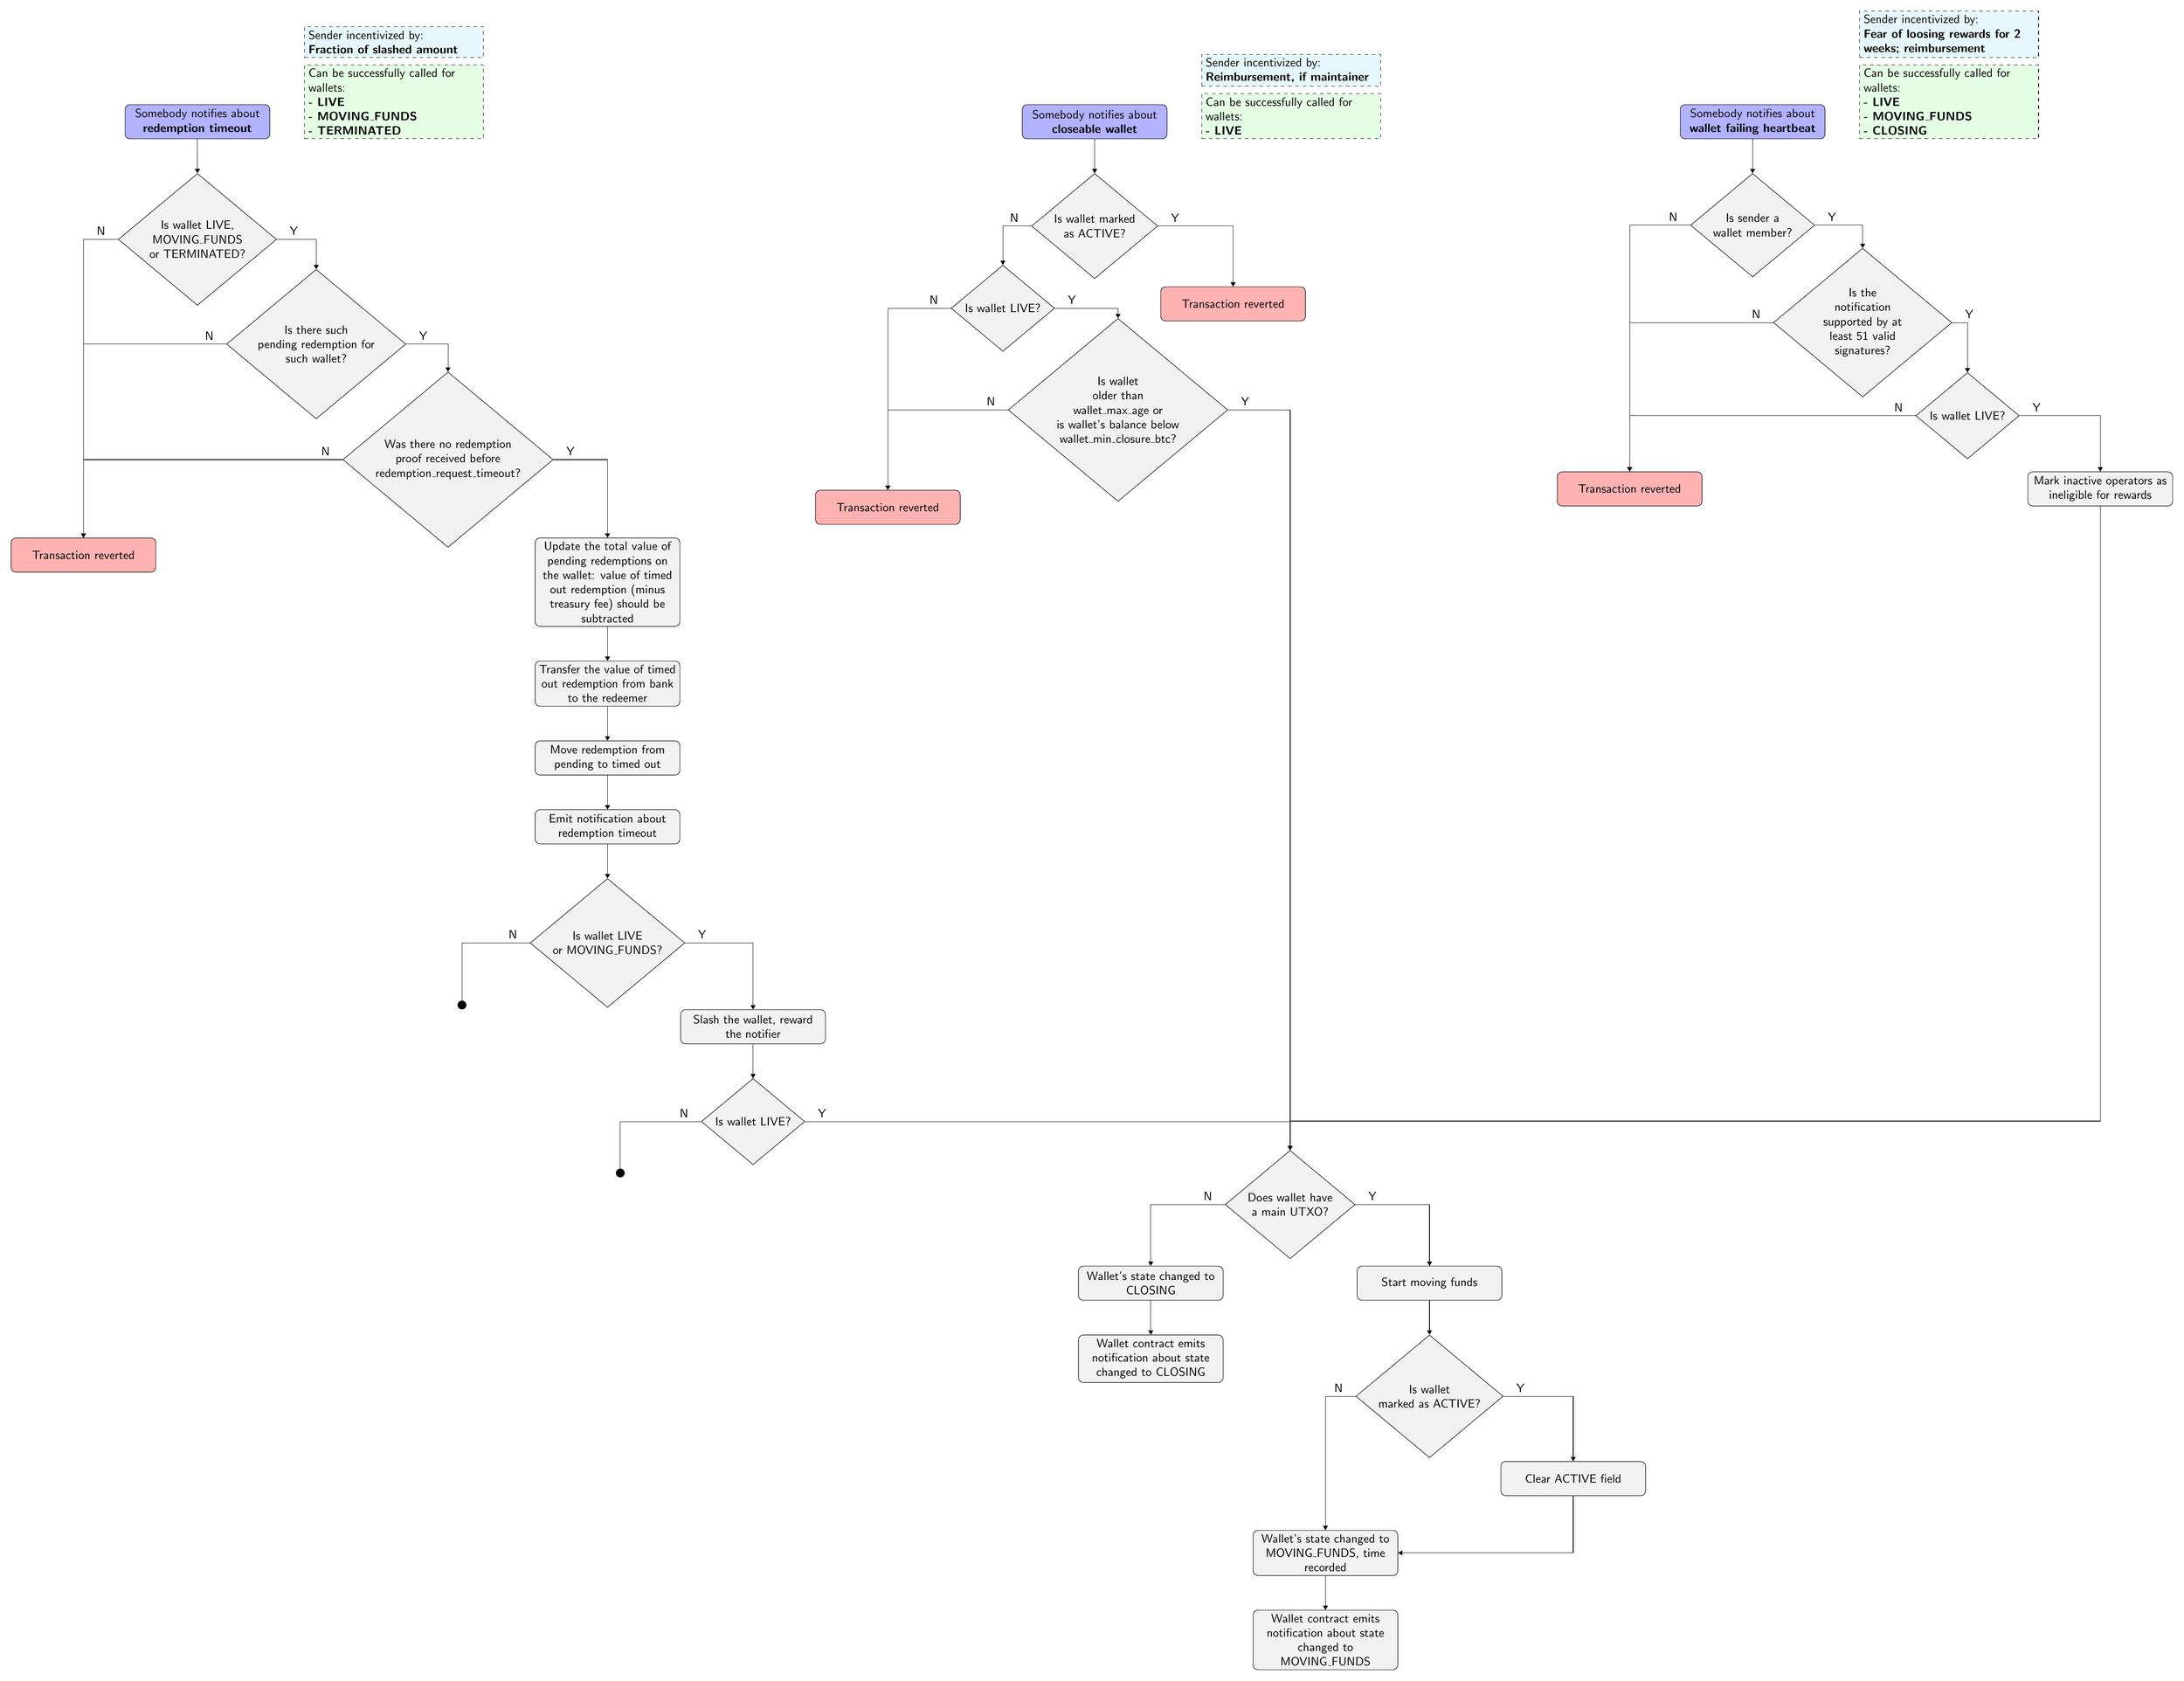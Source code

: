 % TIP: To generate PDF file run `pdflatex filename.tikz`. To generate PNG file
% run `convert -density 300 filename.pdf -resize 50% filename.png` (requires
% intallation of `imagemagick` tool).

\documentclass{standalone}%
\usepackage{tikz}%
\usetikzlibrary{positioning,shapes,arrows.meta,chains}%

% These commands are used to draw arrow labels
\newcommand{\yes}{node [auto, pos=0, xshift=5mm]{Y}}%
\newcommand{\no}{node [auto, swap, pos=0, xshift=-5mm]{N}}%

% We need layers to draw the background
\pgfdeclarelayer{background}%
\pgfsetlayers{background,main}%

\begin{document}%
\begin{tikzpicture}[
% Specify styles for nodes:
    base/.style = {rectangle, rounded corners, draw=black,
                   minimum width=4cm, minimum height=1cm,
                   text centered, text width=4cm, align=flush center},
   start/.style = {base, fill=blue!30},
  revert/.style = {base, fill=red!30},
  action/.style = {base, fill=black!5},
   check/.style = {diamond, aspect=1.2, draw=black, fill=black!5,
                   minimum width=1cm, align=center},
   note1/.style = {rectangle, draw, dashed, fill=green!10,
                   align=flush left, text width=5cm},
   note2/.style = {rectangle, draw, dashed, fill=cyan!10,
                   align=flush left, text width=5cm},
              > = Triangle,                  % defines the arrow tip style when `->` is used
     end/.style = {> = {Circle[scale=2]}},   % defines the arrow tip style when `->, end` is used
           font = \sffamily,
]

% REDEMPTION TIMEOUT
% Nodes
\node[start]                                                     (rt_start)    {Somebody notifies about \textbf{redemption timeout}};
\node[check, below=of rt_start]                                  (rt_check1)   {Is wallet LIVE,\\
                                                                                MOVING\_FUNDS\\ or TERMINATED?};
\node[check, below right=of rt_check1]                           (rt_check2)   {Is there such\\ pending redemption for\\ such wallet?};
\node[check, below right=of rt_check2]                           (rt_check3)   {Was there no redemption\\ proof received
                                                                                before\\ redemption\_request\_timeout?};
\node[revert, below left=of rt_check3, xshift=-6cm]              (rt_revert1)  {Transaction reverted};
\node[action, below right=of rt_check3]                          (rt_action1)  {Update the total value of pending
                                                                                redemptions on the wallet: value of
                                                                                timed out redemption (minus treasury fee)
                                                                                should be subtracted};
\node[action, below=of rt_action1]                               (rt_action2)  {Transfer the value of timed out redemption from bank to the redeemer};
\node[action, below=of rt_action2]                               (rt_action3)  {Move redemption from pending to timed out};
\node[action, below=of rt_action3]                               (rt_action4)  {Emit notification about redemption timeout};
\node[check, below=of rt_action4]                                (rt_check4)   {Is wallet LIVE\\ or MOVING\_FUNDS?};
\node[below left=of rt_check4, xshift=-2cm]                      (rt_end1)     {};
\node[action, below right=of rt_check4]                          (rt_action5)  {Slash the wallet, reward the notifier};
\node[check, below=of rt_action5]                                (rt_check5)   {Is wallet LIVE?};
\node[below left=of rt_check5, xshift=-2cm]                      (rt_end2)     {};
\node[check, below right=of rt_check5, xshift=130mm]             (rt_check6)   {Does wallet have\\ a main UTXO?};
\node[action, below left=of rt_check6]                           (rt_action6)  {Wallet's state changed to CLOSING};
\node[action, below=of rt_action6]                               (rt_action7)  {Wallet contract emits notification about state changed to CLOSING};
\node[action, below right=of rt_check6]                          (rt_action8)  {Start moving funds};
\node[check, below=of rt_action8]                                (rt_check7)   {Is wallet\\ marked as ACTIVE?};
\node[action, below right=of rt_check7]                          (rt_action9)  {Clear ACTIVE field};
\node[action, below left=of rt_action9, xshift=-20mm]            (rt_action10) {Wallet's state changed to MOVING\_FUNDS, time recorded};
\node[action, below=of rt_action10]                              (rt_action11) {Wallet contract emits notification about state changed to MOVING\_FUNDS};
\node[note1, right=of rt_start.south east, anchor=south west]    (rt_note1)    {Can be successfully called for wallets:\\
                                                                                \textbf{- LIVE\\
                                                                                - MOVING\_FUNDS\\
                                                                                - TERMINATED}};
\node[note2, above=of rt_note1.north, anchor=south, yshift=-8mm] (rt_note2)    {Sender incentivized by:\\ \textbf{Fraction of slashed amount}};

% Arrows
\draw[->]      (rt_start)    -- (rt_check1);
\draw[->]      (rt_check1)   -| (rt_revert1)  \no;
\draw[->]      (rt_check1)   -| (rt_check2)   \yes;
\draw[->]      (rt_check2)   -| (rt_revert1)  \no;
\draw[->]      (rt_check2)   -| (rt_check3)   \yes;
\draw[->]      (rt_check3)   -| (rt_revert1)  \no;
\draw[->]      (rt_check3)   -| (rt_action1)  \yes;
\draw[->]      (rt_action1)  -- (rt_action2);
\draw[->]      (rt_action2)  -- (rt_action3);
\draw[->]      (rt_action3)  -- (rt_action4);
\draw[->]      (rt_action4)  -- (rt_check4);
\draw[->, end] (rt_check4)   -| (rt_end1)     \no;
\draw[->]      (rt_check4)   -| (rt_action5)  \yes;
\draw[->]      (rt_action5)  -- (rt_check5);
\draw[->, end] (rt_check5)   -| (rt_end2)     \no;
\draw[->]      (rt_check5)   -| (rt_check6)   \yes;
\draw[->]      (rt_check6)   -| (rt_action6)  \no;
\draw[->]      (rt_action6)  -- (rt_action7);
\draw[->]      (rt_check6)   -| (rt_action8)  \yes;
\draw[->]      (rt_action8)  -- (rt_check7);
\draw[->]      (rt_check7)   -| (rt_action9)  \yes;
\draw[->]      (rt_check7)   -| (rt_action10) \no;
\draw[->]      (rt_action9)  |- (rt_action10);
\draw[->]      (rt_action10) -- (rt_action11);


% CLOSEABLE WALLET
% Nodes
\node[start, right=of rt_start, xshift=210mm]                    (cw_start)   {Somebody notifies about \textbf{closeable wallet}};
\node[check, below=of cw_start]                                  (cw_check1)  {Is wallet marked\\ as ACTIVE?};
\node[check, below left=of cw_check1]                            (cw_check2)  {Is wallet LIVE?};
\node[revert, below right=of cw_check1]                          (cw_revert1) {Transaction reverted};
\node[check, below right=of cw_check2]                           (cw_check3)  {Is wallet\\ older than\\ wallet\_max\_age or\\ is wallet's balance below\\ wallet\_min\_closure\_btc?};
\node[revert, below left=of cw_check3, xshift=-2cm]              (cw_revert2) {Transaction reverted};
\node[note1, right=of cw_start.south east, anchor=south west]    (cw_note1)   {Can be successfully called for wallets:\\
                                                                               \textbf{- LIVE}};
\node[note2, above=of cw_note1.north, anchor=south, yshift=-8mm] (cw_note2)   {Sender incentivized by:\\ \textbf{Reimbursement, if maintainer}};

% Arrows
\draw[->] (cw_start)  -- (cw_check1);
\draw[->] (cw_check1) -| (cw_check2)  \no;
\draw[->] (cw_check1) -| (cw_revert1) \yes;
\draw[->] (cw_check2) -| (cw_revert2) \no;
\draw[->] (cw_check2) -| (cw_check3)  \yes;
\draw[->] (cw_check3) -| (cw_revert2) \no;
\draw[->] (cw_check3) -| (rt_check6)  \yes;


% WALLET HEARTBEAT FAILED
% Nodes
\node[start, right=of cw_start, xshift=140mm]                     (whf_start)   {Somebody notifies about \textbf{wallet failing heartbeat}};
\node[check, below=of whf_start]                                  (whf_check1)  {Is sender a\\ wallet member?};
\node[check, below right=of whf_check1]                           (whf_check2)  {Is the\\ notification\\ supported by at\\ least 51 valid\\ signatures?};
\node[check, below right=of whf_check2]                           (whf_check3)  {Is wallet LIVE?};
\node[revert, below left=of whf_check3, xshift=-6cm]              (whf_revert1) {Transaction reverted};
\node[action, below right=of whf_check3]                          (whf_action1) {Mark inactive operators as ineligible for rewards};
\node[note1, right=of whf_start.south east, anchor=south west]    (whf_note1)   {Can be successfully called for wallets:\\
                                                                                 \textbf{- LIVE\\
                                                                                 - MOVING\_FUNDS\\
                                                                                 - CLOSING}};
\node[note2, above=of whf_note1.north, anchor=south, yshift=-8mm] (whf_note2)   {Sender incentivized by:\\ \textbf{Fear of loosing rewards for 2 weeks; reimbursement}};

% Arrows
% In places where arrows needs to bend more than once, we force the lines to
% pass through intermediary points. 
% (a,b) - sets point at an exact (a,b) coordinate
% +(a,b) - sets point at current point and moves it by (a,b) vector, but doesn't
%          remember the position afterwards
% ++(a,b) - sets point at current point and moves it by (a,b) vector and
%           remembers the position afterwards
% To ease edition of the diagram in the future, usage of relative values is
% recommended.
\draw[->] (whf_start)   --                (whf_check1);
\draw[->] (whf_check1)  -|                (whf_revert1) \no;
\draw[->] (whf_check1)  -|                (whf_check2)  \yes;
\draw[->] (whf_check2)  -|                (whf_revert1) \no;
\draw[->] (whf_check2)  -|                (whf_check3)  \yes;
\draw[->] (whf_check3)  -|                (whf_revert1) \no;
\draw[->] (whf_check3)  -|                (whf_action1) \yes;
\draw[->] (whf_action1) -- +(0,-18.5) -|  (rt_check6.north);


% BACKGROUND
% To draw the background behind the nodes and other objects we use pgf layers.
% We calculate top left and bottom right corners position of current canvas and
% construct white background between those points expanded by some small amount.
% This gives us nice little margin around the diagram.

\begin{pgfonlayer}{background}
  \path (current bounding box.north west)+(-0.2,0.2) node (a) {};
  \path (current bounding box.south east)+(0.2,-0.2) node (b) {};
  \path[fill=white] (a) rectangle (b);
\end{pgfonlayer}

\end{tikzpicture}
\end{document}
